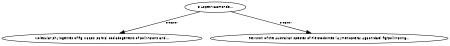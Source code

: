 digraph G {
size="3,3";
node [fontsize=7, fontname="Helvetica"];
edge [fontsize=7, fontname="Helvetica"];
node0 [label="C Lopez-Vaamonde...", width=0.27433100247,height=0.27433100247];
node1 [label="Molecular phylogenies of fig wasps: partial cocladogenesis of pollinators and...", width=0.27433100247,height=0.27433100247];
node2 [label="Revision of the Australian species of Pleistodontes (Hymenoptera: Agaonidae) fig-pollinating...", width=0.27433100247,height=0.27433100247];
node0 -> node1 [label="creator"];
node0 -> node2 [label="creator"];
}


